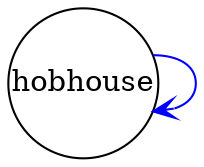 digraph 247 { 
 K=0.6 
 "hobhouse" -> { "hobhouse" } [color="blue", arrowhead="vee", penwidth=1, href="#247"]; 
 "hobhouse" [shape="circle", fixedsize="true", height=1, width=1, style="filled", fillcolor="white", href="#hobhouse"]; 

}
